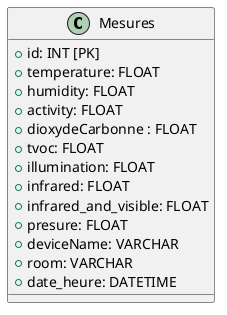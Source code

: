 @startuml
class Mesures {
  + id: INT [PK]
  + temperature: FLOAT
  + humidity: FLOAT
  + activity: FLOAT
  + dioxydeCarbonne : FLOAT
  + tvoc: FLOAT
  + illumination: FLOAT
  + infrared: FLOAT
  + infrared_and_visible: FLOAT
  + presure: FLOAT
  + deviceName: VARCHAR
  + room: VARCHAR
  + date_heure: DATETIME
}
@enduml